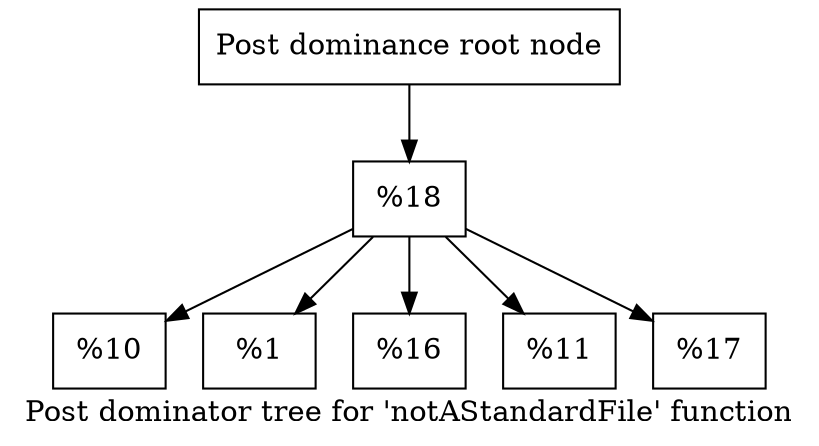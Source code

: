digraph "Post dominator tree for 'notAStandardFile' function" {
	label="Post dominator tree for 'notAStandardFile' function";

	Node0x1357830 [shape=record,label="{Post dominance root node}"];
	Node0x1357830 -> Node0x12aef60;
	Node0x12aef60 [shape=record,label="{%18}"];
	Node0x12aef60 -> Node0x1107080;
	Node0x12aef60 -> Node0x12ba8c0;
	Node0x12aef60 -> Node0x1245a80;
	Node0x12aef60 -> Node0x1327560;
	Node0x12aef60 -> Node0x132cb50;
	Node0x1107080 [shape=record,label="{%10}"];
	Node0x12ba8c0 [shape=record,label="{%1}"];
	Node0x1245a80 [shape=record,label="{%16}"];
	Node0x1327560 [shape=record,label="{%11}"];
	Node0x132cb50 [shape=record,label="{%17}"];
}
